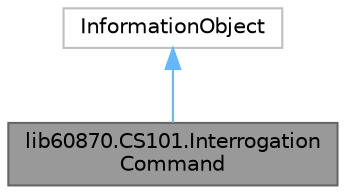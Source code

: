 digraph "lib60870.CS101.InterrogationCommand"
{
 // LATEX_PDF_SIZE
  bgcolor="transparent";
  edge [fontname=Helvetica,fontsize=10,labelfontname=Helvetica,labelfontsize=10];
  node [fontname=Helvetica,fontsize=10,shape=box,height=0.2,width=0.4];
  Node1 [id="Node000001",label="lib60870.CS101.Interrogation\lCommand",height=0.2,width=0.4,color="gray40", fillcolor="grey60", style="filled", fontcolor="black",tooltip=" "];
  Node2 -> Node1 [id="edge1_Node000001_Node000002",dir="back",color="steelblue1",style="solid",tooltip=" "];
  Node2 [id="Node000002",label="InformationObject",height=0.2,width=0.4,color="grey75", fillcolor="white", style="filled",URL="$classlib60870_1_1_c_s101_1_1_information_object.html",tooltip=" "];
}
